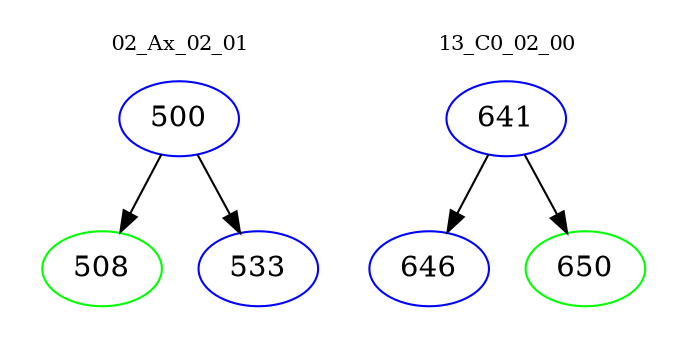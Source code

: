 digraph{
subgraph cluster_0 {
color = white
label = "02_Ax_02_01";
fontsize=10;
T0_500 [label="500", color="blue"]
T0_500 -> T0_508 [color="black"]
T0_508 [label="508", color="green"]
T0_500 -> T0_533 [color="black"]
T0_533 [label="533", color="blue"]
}
subgraph cluster_1 {
color = white
label = "13_C0_02_00";
fontsize=10;
T1_641 [label="641", color="blue"]
T1_641 -> T1_646 [color="black"]
T1_646 [label="646", color="blue"]
T1_641 -> T1_650 [color="black"]
T1_650 [label="650", color="green"]
}
}
